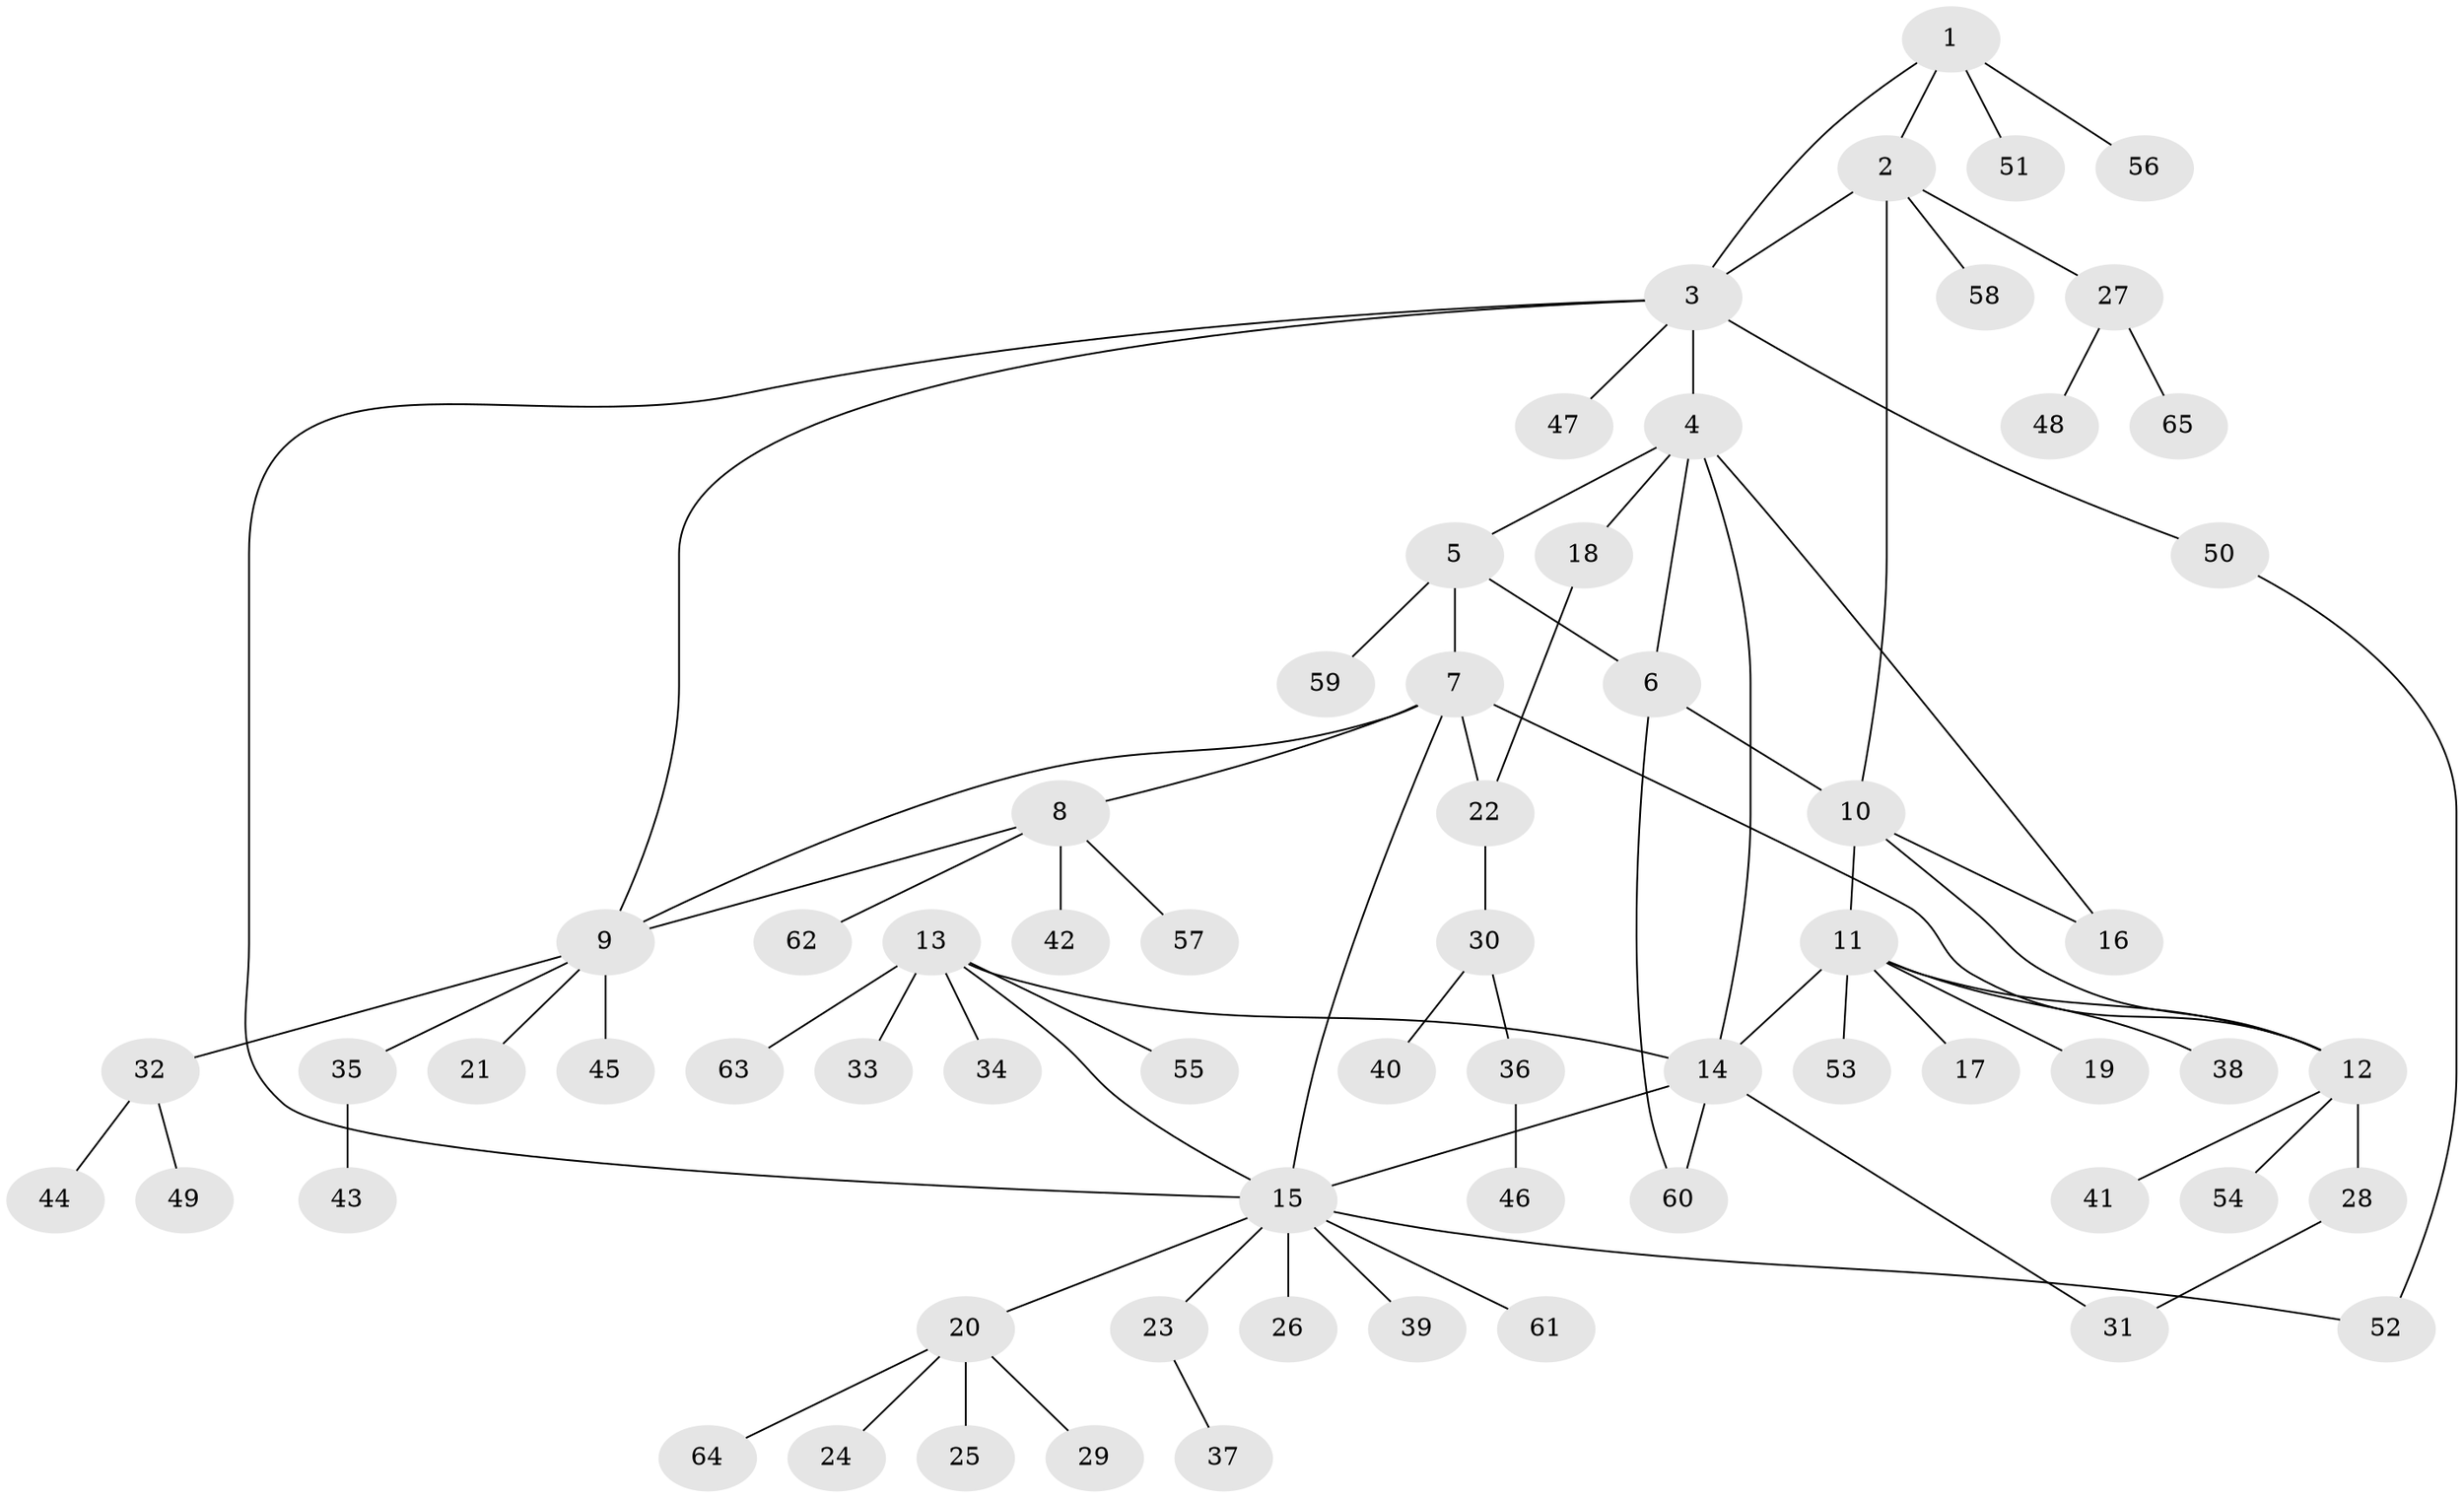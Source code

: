 // coarse degree distribution, {3: 0.043478260869565216, 4: 0.06521739130434782, 11: 0.043478260869565216, 6: 0.043478260869565216, 2: 0.15217391304347827, 13: 0.021739130434782608, 5: 0.043478260869565216, 1: 0.5869565217391305}
// Generated by graph-tools (version 1.1) at 2025/42/03/06/25 10:42:14]
// undirected, 65 vertices, 80 edges
graph export_dot {
graph [start="1"]
  node [color=gray90,style=filled];
  1;
  2;
  3;
  4;
  5;
  6;
  7;
  8;
  9;
  10;
  11;
  12;
  13;
  14;
  15;
  16;
  17;
  18;
  19;
  20;
  21;
  22;
  23;
  24;
  25;
  26;
  27;
  28;
  29;
  30;
  31;
  32;
  33;
  34;
  35;
  36;
  37;
  38;
  39;
  40;
  41;
  42;
  43;
  44;
  45;
  46;
  47;
  48;
  49;
  50;
  51;
  52;
  53;
  54;
  55;
  56;
  57;
  58;
  59;
  60;
  61;
  62;
  63;
  64;
  65;
  1 -- 2;
  1 -- 3;
  1 -- 51;
  1 -- 56;
  2 -- 3;
  2 -- 10;
  2 -- 27;
  2 -- 58;
  3 -- 4;
  3 -- 9;
  3 -- 15;
  3 -- 47;
  3 -- 50;
  4 -- 5;
  4 -- 6;
  4 -- 14;
  4 -- 16;
  4 -- 18;
  5 -- 6;
  5 -- 7;
  5 -- 59;
  6 -- 10;
  6 -- 60;
  7 -- 8;
  7 -- 9;
  7 -- 12;
  7 -- 15;
  7 -- 22;
  8 -- 9;
  8 -- 42;
  8 -- 57;
  8 -- 62;
  9 -- 21;
  9 -- 32;
  9 -- 35;
  9 -- 45;
  10 -- 11;
  10 -- 12;
  10 -- 16;
  11 -- 12;
  11 -- 14;
  11 -- 17;
  11 -- 19;
  11 -- 38;
  11 -- 53;
  12 -- 28;
  12 -- 41;
  12 -- 54;
  13 -- 14;
  13 -- 15;
  13 -- 33;
  13 -- 34;
  13 -- 55;
  13 -- 63;
  14 -- 15;
  14 -- 31;
  14 -- 60;
  15 -- 20;
  15 -- 23;
  15 -- 26;
  15 -- 39;
  15 -- 52;
  15 -- 61;
  18 -- 22;
  20 -- 24;
  20 -- 25;
  20 -- 29;
  20 -- 64;
  22 -- 30;
  23 -- 37;
  27 -- 48;
  27 -- 65;
  28 -- 31;
  30 -- 36;
  30 -- 40;
  32 -- 44;
  32 -- 49;
  35 -- 43;
  36 -- 46;
  50 -- 52;
}
